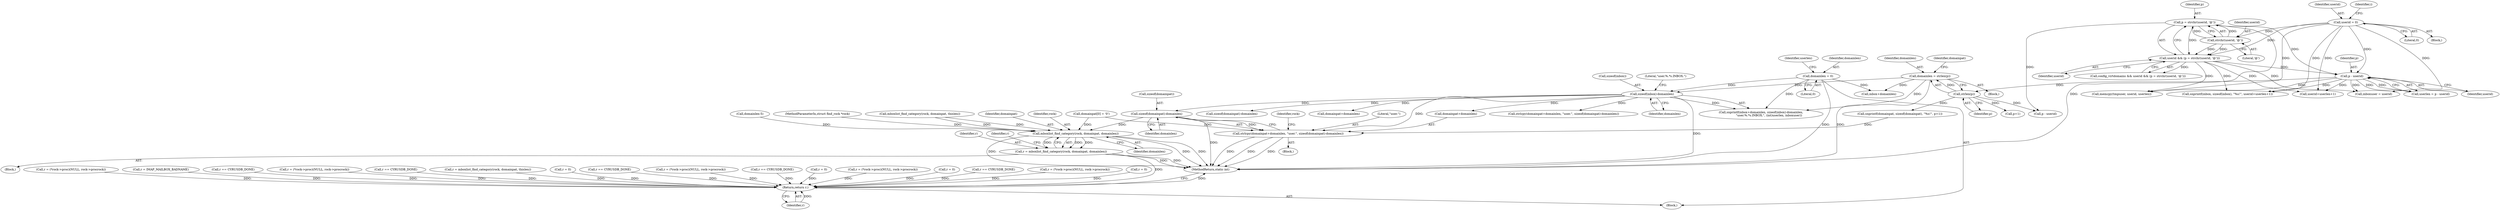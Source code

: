 digraph "0_cyrus-imapd_6bd33275368edfa71ae117de895488584678ac79@API" {
"1000635" [label="(Call,sizeof(domainpat)-domainlen)"];
"1000305" [label="(Call,sizeof(inbox)-domainlen)"];
"1000157" [label="(Call,domainlen = 0)"];
"1000223" [label="(Call,domainlen = strlen(p))"];
"1000225" [label="(Call,strlen(p))"];
"1000220" [label="(Call,p - userid)"];
"1000212" [label="(Call,p = strchr(userid, '@'))"];
"1000214" [label="(Call,strchr(userid, '@'))"];
"1000186" [label="(Call,userid = 0)"];
"1000210" [label="(Call,userid && (p = strchr(userid, '@')))"];
"1000630" [label="(Call,strlcpy(domainpat+domainlen, \"user.\", sizeof(domainpat)-domainlen))"];
"1000724" [label="(Call,mboxlist_find_category(rock, domainpat, domainlen))"];
"1000722" [label="(Call,r = mboxlist_find_category(rock, domainpat, domainlen))"];
"1000770" [label="(Return,return r;)"];
"1000225" [label="(Call,strlen(p))"];
"1000642" [label="(Call,domainpat+domainlen)"];
"1000227" [label="(Call,snprintf(domainpat, sizeof(domainpat), \"%s!\", p+1))"];
"1000191" [label="(Identifier,i)"];
"1000159" [label="(Literal,0)"];
"1000210" [label="(Call,userid && (p = strchr(userid, '@')))"];
"1000302" [label="(Call,inbox+domainlen)"];
"1000217" [label="(Block,)"];
"1000669" [label="(Identifier,rock)"];
"1000506" [label="(Call,r = (*rock->proc)(NULL, rock->procrock))"];
"1000641" [label="(Call,strlcpy(domainpat+domainlen, \"user.\", sizeof(domainpat)-domainlen))"];
"1000343" [label="(Call,r = IMAP_MAILBOX_BADNAME)"];
"1000538" [label="(Call,r == CYRUSDB_DONE)"];
"1000638" [label="(Identifier,domainlen)"];
"1000772" [label="(MethodReturn,static int)"];
"1000771" [label="(Identifier,r)"];
"1000213" [label="(Identifier,p)"];
"1000216" [label="(Literal,'@')"];
"1000712" [label="(Call,r = (*rock->proc)(NULL, rock->procrock))"];
"1000465" [label="(Call,r == CYRUSDB_DONE)"];
"1000255" [label="(Call,userid+userlen+1)"];
"1000223" [label="(Call,domainlen = strlen(p))"];
"1000635" [label="(Call,sizeof(domainpat)-domainlen)"];
"1000218" [label="(Call,userlen = p - userid)"];
"1000236" [label="(Call,domainpat[0] = '\0')"];
"1000157" [label="(Call,domainlen = 0)"];
"1000664" [label="(Call,domainlen-5)"];
"1000306" [label="(Call,sizeof(inbox))"];
"1000723" [label="(Identifier,r)"];
"1000692" [label="(Call,r = mboxlist_find_category(rock, domainpat, thislen))"];
"1000468" [label="(Call,r = 0)"];
"1000722" [label="(Call,r = mboxlist_find_category(rock, domainpat, domainlen))"];
"1000269" [label="(Call,memcpy(tmpuser, userid, userlen))"];
"1000228" [label="(Identifier,domainpat)"];
"1000224" [label="(Identifier,domainlen)"];
"1000220" [label="(Call,p - userid)"];
"1000250" [label="(Call,snprintf(inbox, sizeof(inbox), \"%s!\", userid+userlen+1))"];
"1000158" [label="(Identifier,domainlen)"];
"1000629" [label="(Block,)"];
"1000261" [label="(Call,inboxuser = userid)"];
"1000729" [label="(Identifier,r)"];
"1000580" [label="(Call,r == CYRUSDB_DONE)"];
"1000214" [label="(Call,strchr(userid, '@'))"];
"1000770" [label="(Return,return r;)"];
"1000731" [label="(Call,r = (*rock->proc)(NULL, rock->procrock))"];
"1000212" [label="(Call,p = strchr(userid, '@'))"];
"1000221" [label="(Identifier,p)"];
"1000277" [label="(Call,p - userid)"];
"1000129" [label="(MethodParameterIn,struct find_rock *rock)"];
"1000188" [label="(Literal,0)"];
"1000706" [label="(Block,)"];
"1000610" [label="(Call,r == CYRUSDB_DONE)"];
"1000636" [label="(Call,sizeof(domainpat))"];
"1000724" [label="(Call,mboxlist_find_category(rock, domainpat, domainlen))"];
"1000187" [label="(Identifier,userid)"];
"1000308" [label="(Identifier,domainlen)"];
"1000162" [label="(Identifier,userlen)"];
"1000309" [label="(Literal,\"user.%.*s.INBOX.\")"];
"1000211" [label="(Identifier,userid)"];
"1000541" [label="(Call,r = 0)"];
"1000226" [label="(Identifier,p)"];
"1000694" [label="(Call,mboxlist_find_category(rock, domainpat, thislen))"];
"1000185" [label="(Block,)"];
"1000726" [label="(Identifier,domainpat)"];
"1000548" [label="(Call,r = (*rock->proc)(NULL, rock->procrock))"];
"1000613" [label="(Call,r = 0)"];
"1000646" [label="(Call,sizeof(domainpat)-domainlen)"];
"1000630" [label="(Call,strlcpy(domainpat+domainlen, \"user.\", sizeof(domainpat)-domainlen))"];
"1000301" [label="(Call,snprintf(inbox+domainlen, sizeof(inbox)-domainlen,\n                 \"user.%.*s.INBOX.\", (int)userlen, inboxuser))"];
"1000497" [label="(Call,r == CYRUSDB_DONE)"];
"1000682" [label="(Call,r = (*rock->proc)(NULL, rock->procrock))"];
"1000634" [label="(Literal,\"user.\")"];
"1000725" [label="(Identifier,rock)"];
"1000208" [label="(Call,config_virtdomains && userid && (p = strchr(userid, '@')))"];
"1000727" [label="(Identifier,domainlen)"];
"1000215" [label="(Identifier,userid)"];
"1000305" [label="(Call,sizeof(inbox)-domainlen)"];
"1000186" [label="(Call,userid = 0)"];
"1000500" [label="(Call,r = 0)"];
"1000222" [label="(Identifier,userid)"];
"1000631" [label="(Call,domainpat+domainlen)"];
"1000131" [label="(Block,)"];
"1000232" [label="(Call,p+1)"];
"1000635" -> "1000630"  [label="AST: "];
"1000635" -> "1000638"  [label="CFG: "];
"1000636" -> "1000635"  [label="AST: "];
"1000638" -> "1000635"  [label="AST: "];
"1000630" -> "1000635"  [label="CFG: "];
"1000635" -> "1000772"  [label="DDG: "];
"1000635" -> "1000630"  [label="DDG: "];
"1000305" -> "1000635"  [label="DDG: "];
"1000635" -> "1000724"  [label="DDG: "];
"1000305" -> "1000301"  [label="AST: "];
"1000305" -> "1000308"  [label="CFG: "];
"1000306" -> "1000305"  [label="AST: "];
"1000308" -> "1000305"  [label="AST: "];
"1000309" -> "1000305"  [label="CFG: "];
"1000305" -> "1000772"  [label="DDG: "];
"1000305" -> "1000301"  [label="DDG: "];
"1000157" -> "1000305"  [label="DDG: "];
"1000223" -> "1000305"  [label="DDG: "];
"1000305" -> "1000630"  [label="DDG: "];
"1000305" -> "1000631"  [label="DDG: "];
"1000305" -> "1000641"  [label="DDG: "];
"1000305" -> "1000642"  [label="DDG: "];
"1000305" -> "1000646"  [label="DDG: "];
"1000157" -> "1000131"  [label="AST: "];
"1000157" -> "1000159"  [label="CFG: "];
"1000158" -> "1000157"  [label="AST: "];
"1000159" -> "1000157"  [label="AST: "];
"1000162" -> "1000157"  [label="CFG: "];
"1000157" -> "1000772"  [label="DDG: "];
"1000157" -> "1000301"  [label="DDG: "];
"1000157" -> "1000302"  [label="DDG: "];
"1000223" -> "1000217"  [label="AST: "];
"1000223" -> "1000225"  [label="CFG: "];
"1000224" -> "1000223"  [label="AST: "];
"1000225" -> "1000223"  [label="AST: "];
"1000228" -> "1000223"  [label="CFG: "];
"1000223" -> "1000772"  [label="DDG: "];
"1000225" -> "1000223"  [label="DDG: "];
"1000223" -> "1000301"  [label="DDG: "];
"1000223" -> "1000302"  [label="DDG: "];
"1000225" -> "1000226"  [label="CFG: "];
"1000226" -> "1000225"  [label="AST: "];
"1000220" -> "1000225"  [label="DDG: "];
"1000225" -> "1000227"  [label="DDG: "];
"1000225" -> "1000232"  [label="DDG: "];
"1000225" -> "1000277"  [label="DDG: "];
"1000220" -> "1000218"  [label="AST: "];
"1000220" -> "1000222"  [label="CFG: "];
"1000221" -> "1000220"  [label="AST: "];
"1000222" -> "1000220"  [label="AST: "];
"1000218" -> "1000220"  [label="CFG: "];
"1000220" -> "1000218"  [label="DDG: "];
"1000220" -> "1000218"  [label="DDG: "];
"1000212" -> "1000220"  [label="DDG: "];
"1000186" -> "1000220"  [label="DDG: "];
"1000210" -> "1000220"  [label="DDG: "];
"1000220" -> "1000250"  [label="DDG: "];
"1000220" -> "1000255"  [label="DDG: "];
"1000220" -> "1000261"  [label="DDG: "];
"1000220" -> "1000269"  [label="DDG: "];
"1000212" -> "1000210"  [label="AST: "];
"1000212" -> "1000214"  [label="CFG: "];
"1000213" -> "1000212"  [label="AST: "];
"1000214" -> "1000212"  [label="AST: "];
"1000210" -> "1000212"  [label="CFG: "];
"1000212" -> "1000772"  [label="DDG: "];
"1000212" -> "1000210"  [label="DDG: "];
"1000214" -> "1000212"  [label="DDG: "];
"1000214" -> "1000212"  [label="DDG: "];
"1000212" -> "1000277"  [label="DDG: "];
"1000214" -> "1000216"  [label="CFG: "];
"1000215" -> "1000214"  [label="AST: "];
"1000216" -> "1000214"  [label="AST: "];
"1000214" -> "1000210"  [label="DDG: "];
"1000214" -> "1000210"  [label="DDG: "];
"1000186" -> "1000214"  [label="DDG: "];
"1000186" -> "1000185"  [label="AST: "];
"1000186" -> "1000188"  [label="CFG: "];
"1000187" -> "1000186"  [label="AST: "];
"1000188" -> "1000186"  [label="AST: "];
"1000191" -> "1000186"  [label="CFG: "];
"1000186" -> "1000210"  [label="DDG: "];
"1000186" -> "1000250"  [label="DDG: "];
"1000186" -> "1000255"  [label="DDG: "];
"1000186" -> "1000261"  [label="DDG: "];
"1000186" -> "1000269"  [label="DDG: "];
"1000210" -> "1000208"  [label="AST: "];
"1000210" -> "1000211"  [label="CFG: "];
"1000211" -> "1000210"  [label="AST: "];
"1000208" -> "1000210"  [label="CFG: "];
"1000210" -> "1000208"  [label="DDG: "];
"1000210" -> "1000250"  [label="DDG: "];
"1000210" -> "1000255"  [label="DDG: "];
"1000210" -> "1000261"  [label="DDG: "];
"1000210" -> "1000269"  [label="DDG: "];
"1000630" -> "1000629"  [label="AST: "];
"1000631" -> "1000630"  [label="AST: "];
"1000634" -> "1000630"  [label="AST: "];
"1000669" -> "1000630"  [label="CFG: "];
"1000630" -> "1000772"  [label="DDG: "];
"1000630" -> "1000772"  [label="DDG: "];
"1000630" -> "1000772"  [label="DDG: "];
"1000236" -> "1000630"  [label="DDG: "];
"1000227" -> "1000630"  [label="DDG: "];
"1000724" -> "1000722"  [label="AST: "];
"1000724" -> "1000727"  [label="CFG: "];
"1000725" -> "1000724"  [label="AST: "];
"1000726" -> "1000724"  [label="AST: "];
"1000727" -> "1000724"  [label="AST: "];
"1000722" -> "1000724"  [label="CFG: "];
"1000724" -> "1000772"  [label="DDG: "];
"1000724" -> "1000772"  [label="DDG: "];
"1000724" -> "1000772"  [label="DDG: "];
"1000724" -> "1000722"  [label="DDG: "];
"1000724" -> "1000722"  [label="DDG: "];
"1000724" -> "1000722"  [label="DDG: "];
"1000694" -> "1000724"  [label="DDG: "];
"1000694" -> "1000724"  [label="DDG: "];
"1000129" -> "1000724"  [label="DDG: "];
"1000236" -> "1000724"  [label="DDG: "];
"1000664" -> "1000724"  [label="DDG: "];
"1000722" -> "1000706"  [label="AST: "];
"1000723" -> "1000722"  [label="AST: "];
"1000729" -> "1000722"  [label="CFG: "];
"1000722" -> "1000772"  [label="DDG: "];
"1000722" -> "1000772"  [label="DDG: "];
"1000722" -> "1000770"  [label="DDG: "];
"1000770" -> "1000131"  [label="AST: "];
"1000770" -> "1000771"  [label="CFG: "];
"1000771" -> "1000770"  [label="AST: "];
"1000772" -> "1000770"  [label="CFG: "];
"1000770" -> "1000772"  [label="DDG: "];
"1000771" -> "1000770"  [label="DDG: "];
"1000613" -> "1000770"  [label="DDG: "];
"1000692" -> "1000770"  [label="DDG: "];
"1000343" -> "1000770"  [label="DDG: "];
"1000497" -> "1000770"  [label="DDG: "];
"1000610" -> "1000770"  [label="DDG: "];
"1000468" -> "1000770"  [label="DDG: "];
"1000580" -> "1000770"  [label="DDG: "];
"1000538" -> "1000770"  [label="DDG: "];
"1000548" -> "1000770"  [label="DDG: "];
"1000465" -> "1000770"  [label="DDG: "];
"1000506" -> "1000770"  [label="DDG: "];
"1000682" -> "1000770"  [label="DDG: "];
"1000541" -> "1000770"  [label="DDG: "];
"1000500" -> "1000770"  [label="DDG: "];
"1000712" -> "1000770"  [label="DDG: "];
"1000731" -> "1000770"  [label="DDG: "];
}
